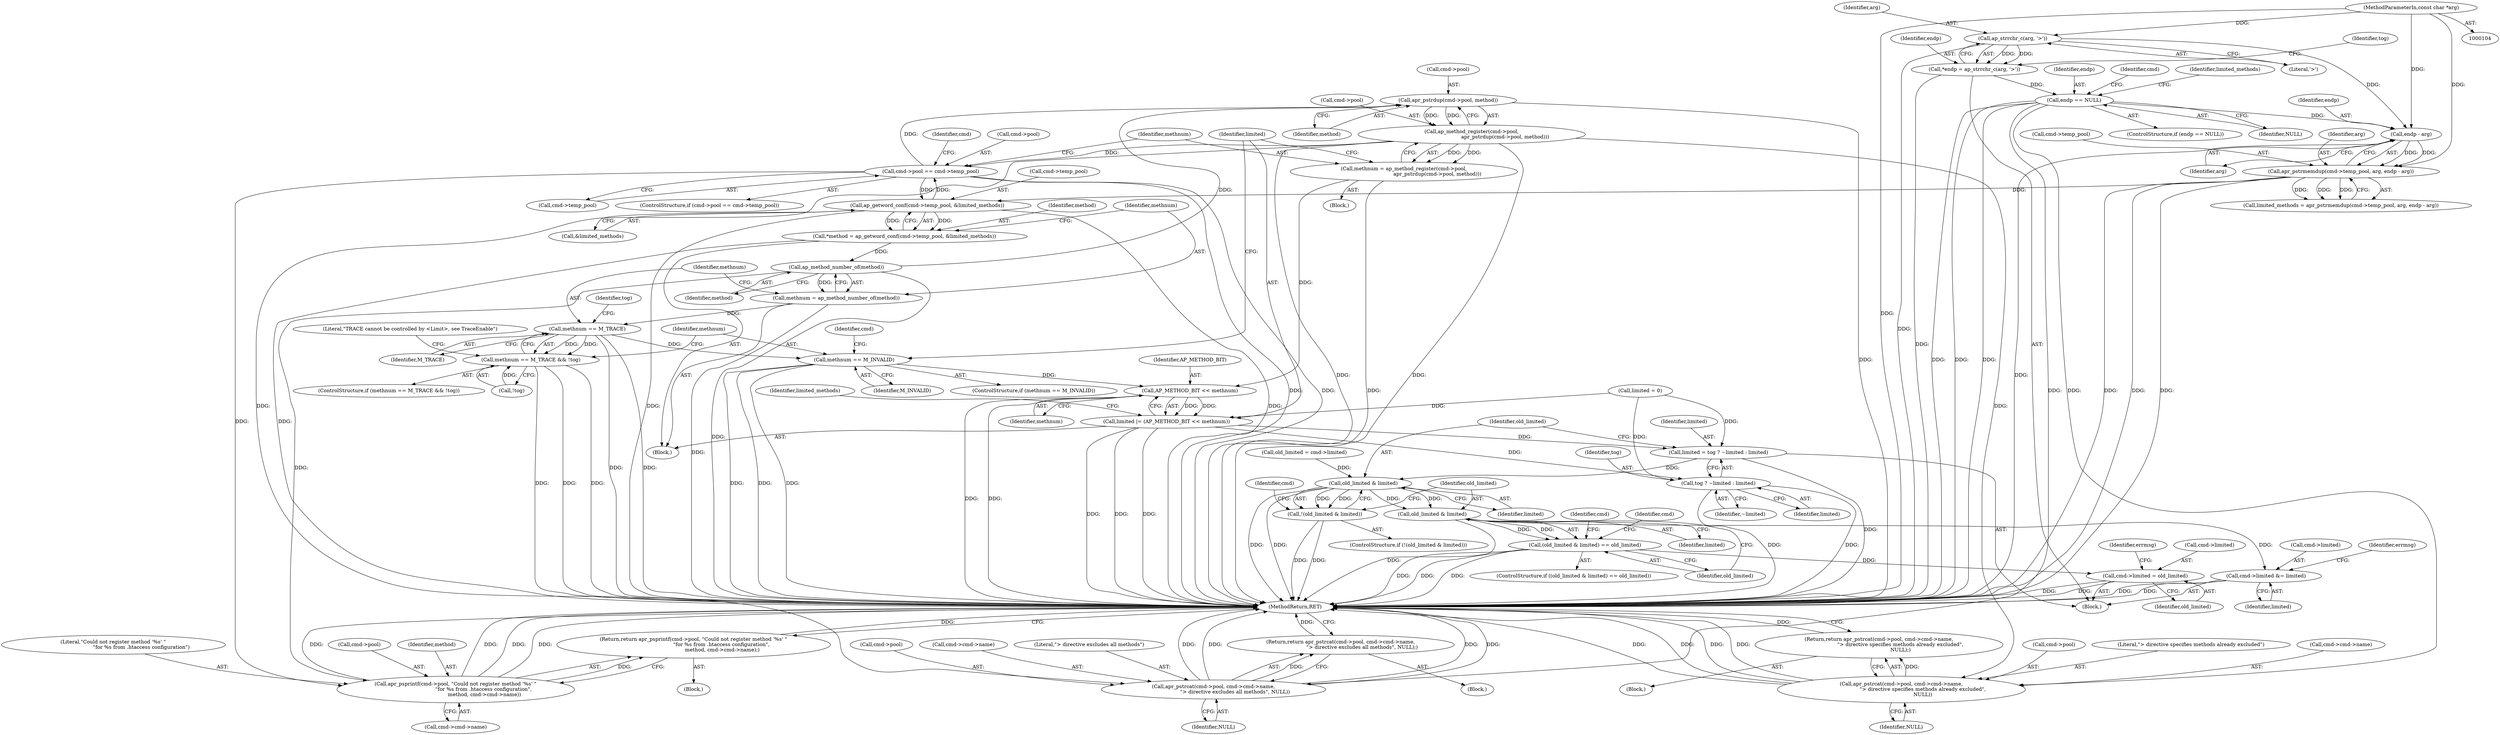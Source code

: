digraph "0_httpd_29afdd2550b3d30a8defece2b95ae81edcf66ac9@API" {
"1000224" [label="(Call,apr_pstrdup(cmd->pool, method))"];
"1000198" [label="(Call,cmd->pool == cmd->temp_pool)"];
"1000220" [label="(Call,ap_method_register(cmd->pool,\n                                          apr_pstrdup(cmd->pool, method)))"];
"1000224" [label="(Call,apr_pstrdup(cmd->pool, method))"];
"1000179" [label="(Call,ap_method_number_of(method))"];
"1000168" [label="(Call,*method = ap_getword_conf(cmd->temp_pool, &limited_methods))"];
"1000170" [label="(Call,ap_getword_conf(cmd->temp_pool, &limited_methods))"];
"1000145" [label="(Call,apr_pstrmemdup(cmd->temp_pool, arg, endp - arg))"];
"1000150" [label="(Call,endp - arg)"];
"1000136" [label="(Call,endp == NULL)"];
"1000110" [label="(Call,*endp = ap_strrchr_c(arg, '>'))"];
"1000112" [label="(Call,ap_strrchr_c(arg, '>'))"];
"1000107" [label="(MethodParameterIn,const char *arg)"];
"1000177" [label="(Call,methnum = ap_method_number_of(method))"];
"1000183" [label="(Call,methnum == M_TRACE)"];
"1000182" [label="(Call,methnum == M_TRACE && !tog)"];
"1000193" [label="(Call,methnum == M_INVALID)"];
"1000231" [label="(Call,AP_METHOD_BIT << methnum)"];
"1000229" [label="(Call,limited |= (AP_METHOD_BIT << methnum))"];
"1000234" [label="(Call,limited = tog ? ~limited : limited)"];
"1000242" [label="(Call,old_limited & limited)"];
"1000241" [label="(Call,!(old_limited & limited))"];
"1000261" [label="(Call,old_limited & limited)"];
"1000260" [label="(Call,(old_limited & limited) == old_limited)"];
"1000295" [label="(Call,cmd->limited = old_limited)"];
"1000278" [label="(Call,cmd->limited &= limited)"];
"1000236" [label="(Call,tog ? ~limited : limited)"];
"1000207" [label="(Call,apr_psprintf(cmd->pool, \"Could not register method '%s' \"\n                                   \"for %s from .htaccess configuration\",\n                                    method, cmd->cmd->name))"];
"1000206" [label="(Return,return apr_psprintf(cmd->pool, \"Could not register method '%s' \"\n                                   \"for %s from .htaccess configuration\",\n                                    method, cmd->cmd->name);)"];
"1000218" [label="(Call,methnum = ap_method_register(cmd->pool,\n                                          apr_pstrdup(cmd->pool, method)))"];
"1000247" [label="(Call,apr_pstrcat(cmd->pool, cmd->cmd->name,\n                           \"> directive excludes all methods\", NULL))"];
"1000246" [label="(Return,return apr_pstrcat(cmd->pool, cmd->cmd->name,\n                           \"> directive excludes all methods\", NULL);)"];
"1000267" [label="(Call,apr_pstrcat(cmd->pool, cmd->cmd->name,\n                           \"> directive specifies methods already excluded\",\n                           NULL))"];
"1000266" [label="(Return,return apr_pstrcat(cmd->pool, cmd->cmd->name,\n                           \"> directive specifies methods already excluded\",\n                           NULL);)"];
"1000232" [label="(Identifier,AP_METHOD_BIT)"];
"1000230" [label="(Identifier,limited)"];
"1000181" [label="(ControlStructure,if (methnum == M_TRACE && !tog))"];
"1000177" [label="(Call,methnum = ap_method_number_of(method))"];
"1000113" [label="(Identifier,arg)"];
"1000135" [label="(ControlStructure,if (endp == NULL))"];
"1000149" [label="(Identifier,arg)"];
"1000268" [label="(Call,cmd->pool)"];
"1000206" [label="(Return,return apr_psprintf(cmd->pool, \"Could not register method '%s' \"\n                                   \"for %s from .htaccess configuration\",\n                                    method, cmd->cmd->name);)"];
"1000264" [label="(Identifier,old_limited)"];
"1000209" [label="(Identifier,cmd)"];
"1000234" [label="(Call,limited = tog ? ~limited : limited)"];
"1000182" [label="(Call,methnum == M_TRACE && !tog)"];
"1000262" [label="(Identifier,old_limited)"];
"1000295" [label="(Call,cmd->limited = old_limited)"];
"1000259" [label="(ControlStructure,if ((old_limited & limited) == old_limited))"];
"1000211" [label="(Literal,\"Could not register method '%s' \"\n                                   \"for %s from .htaccess configuration\")"];
"1000241" [label="(Call,!(old_limited & limited))"];
"1000248" [label="(Call,cmd->pool)"];
"1000221" [label="(Call,cmd->pool)"];
"1000277" [label="(Identifier,NULL)"];
"1000219" [label="(Identifier,methnum)"];
"1000199" [label="(Call,cmd->pool)"];
"1000125" [label="(Call,limited = 0)"];
"1000239" [label="(Identifier,limited)"];
"1000183" [label="(Call,methnum == M_TRACE)"];
"1000238" [label="(Identifier,~limited)"];
"1000184" [label="(Identifier,methnum)"];
"1000144" [label="(Identifier,limited_methods)"];
"1000146" [label="(Call,cmd->temp_pool)"];
"1000178" [label="(Identifier,methnum)"];
"1000110" [label="(Call,*endp = ap_strrchr_c(arg, '>'))"];
"1000245" [label="(Block,)"];
"1000243" [label="(Identifier,old_limited)"];
"1000196" [label="(Block,)"];
"1000233" [label="(Identifier,methnum)"];
"1000187" [label="(Identifier,tog)"];
"1000269" [label="(Identifier,cmd)"];
"1000228" [label="(Identifier,method)"];
"1000225" [label="(Call,cmd->pool)"];
"1000265" [label="(Block,)"];
"1000190" [label="(Literal,\"TRACE cannot be controlled by <Limit>, see TraceEnable\")"];
"1000251" [label="(Call,cmd->cmd->name)"];
"1000302" [label="(MethodReturn,RET)"];
"1000166" [label="(Block,)"];
"1000129" [label="(Call,old_limited = cmd->limited)"];
"1000174" [label="(Call,&limited_methods)"];
"1000235" [label="(Identifier,limited)"];
"1000240" [label="(ControlStructure,if (!(old_limited & limited)))"];
"1000170" [label="(Call,ap_getword_conf(cmd->temp_pool, &limited_methods))"];
"1000242" [label="(Call,old_limited & limited)"];
"1000168" [label="(Call,*method = ap_getword_conf(cmd->temp_pool, &limited_methods))"];
"1000107" [label="(MethodParameterIn,const char *arg)"];
"1000180" [label="(Identifier,method)"];
"1000236" [label="(Call,tog ? ~limited : limited)"];
"1000208" [label="(Call,cmd->pool)"];
"1000185" [label="(Identifier,M_TRACE)"];
"1000218" [label="(Call,methnum = ap_method_register(cmd->pool,\n                                          apr_pstrdup(cmd->pool, method)))"];
"1000267" [label="(Call,apr_pstrcat(cmd->pool, cmd->cmd->name,\n                           \"> directive specifies methods already excluded\",\n                           NULL))"];
"1000112" [label="(Call,ap_strrchr_c(arg, '>'))"];
"1000193" [label="(Call,methnum == M_INVALID)"];
"1000136" [label="(Call,endp == NULL)"];
"1000263" [label="(Identifier,limited)"];
"1000279" [label="(Call,cmd->limited)"];
"1000118" [label="(Identifier,tog)"];
"1000213" [label="(Call,cmd->cmd->name)"];
"1000111" [label="(Identifier,endp)"];
"1000145" [label="(Call,apr_pstrmemdup(cmd->temp_pool, arg, endp - arg))"];
"1000137" [label="(Identifier,endp)"];
"1000200" [label="(Identifier,cmd)"];
"1000261" [label="(Call,old_limited & limited)"];
"1000212" [label="(Identifier,method)"];
"1000276" [label="(Literal,\"> directive specifies methods already excluded\")"];
"1000152" [label="(Identifier,arg)"];
"1000301" [label="(Identifier,errmsg)"];
"1000220" [label="(Call,ap_method_register(cmd->pool,\n                                          apr_pstrdup(cmd->pool, method)))"];
"1000164" [label="(Identifier,limited_methods)"];
"1000299" [label="(Identifier,old_limited)"];
"1000195" [label="(Identifier,M_INVALID)"];
"1000205" [label="(Block,)"];
"1000247" [label="(Call,apr_pstrcat(cmd->pool, cmd->cmd->name,\n                           \"> directive excludes all methods\", NULL))"];
"1000192" [label="(ControlStructure,if (methnum == M_INVALID))"];
"1000296" [label="(Call,cmd->limited)"];
"1000179" [label="(Call,ap_method_number_of(method))"];
"1000271" [label="(Call,cmd->cmd->name)"];
"1000169" [label="(Identifier,method)"];
"1000194" [label="(Identifier,methnum)"];
"1000207" [label="(Call,apr_psprintf(cmd->pool, \"Could not register method '%s' \"\n                                   \"for %s from .htaccess configuration\",\n                                    method, cmd->cmd->name))"];
"1000278" [label="(Call,cmd->limited &= limited)"];
"1000280" [label="(Identifier,cmd)"];
"1000260" [label="(Call,(old_limited & limited) == old_limited)"];
"1000224" [label="(Call,apr_pstrdup(cmd->pool, method))"];
"1000186" [label="(Call,!tog)"];
"1000138" [label="(Identifier,NULL)"];
"1000114" [label="(Literal,'>')"];
"1000256" [label="(Literal,\"> directive excludes all methods\")"];
"1000171" [label="(Call,cmd->temp_pool)"];
"1000237" [label="(Identifier,tog)"];
"1000202" [label="(Call,cmd->temp_pool)"];
"1000246" [label="(Return,return apr_pstrcat(cmd->pool, cmd->cmd->name,\n                           \"> directive excludes all methods\", NULL);)"];
"1000198" [label="(Call,cmd->pool == cmd->temp_pool)"];
"1000244" [label="(Identifier,limited)"];
"1000257" [label="(Identifier,NULL)"];
"1000197" [label="(ControlStructure,if (cmd->pool == cmd->temp_pool))"];
"1000284" [label="(Identifier,errmsg)"];
"1000231" [label="(Call,AP_METHOD_BIT << methnum)"];
"1000151" [label="(Identifier,endp)"];
"1000266" [label="(Return,return apr_pstrcat(cmd->pool, cmd->cmd->name,\n                           \"> directive specifies methods already excluded\",\n                           NULL);)"];
"1000142" [label="(Identifier,cmd)"];
"1000143" [label="(Call,limited_methods = apr_pstrmemdup(cmd->temp_pool, arg, endp - arg))"];
"1000229" [label="(Call,limited |= (AP_METHOD_BIT << methnum))"];
"1000249" [label="(Identifier,cmd)"];
"1000108" [label="(Block,)"];
"1000150" [label="(Call,endp - arg)"];
"1000282" [label="(Identifier,limited)"];
"1000224" -> "1000220"  [label="AST: "];
"1000224" -> "1000228"  [label="CFG: "];
"1000225" -> "1000224"  [label="AST: "];
"1000228" -> "1000224"  [label="AST: "];
"1000220" -> "1000224"  [label="CFG: "];
"1000224" -> "1000302"  [label="DDG: "];
"1000224" -> "1000220"  [label="DDG: "];
"1000224" -> "1000220"  [label="DDG: "];
"1000198" -> "1000224"  [label="DDG: "];
"1000179" -> "1000224"  [label="DDG: "];
"1000198" -> "1000197"  [label="AST: "];
"1000198" -> "1000202"  [label="CFG: "];
"1000199" -> "1000198"  [label="AST: "];
"1000202" -> "1000198"  [label="AST: "];
"1000209" -> "1000198"  [label="CFG: "];
"1000219" -> "1000198"  [label="CFG: "];
"1000198" -> "1000302"  [label="DDG: "];
"1000198" -> "1000302"  [label="DDG: "];
"1000198" -> "1000170"  [label="DDG: "];
"1000220" -> "1000198"  [label="DDG: "];
"1000170" -> "1000198"  [label="DDG: "];
"1000198" -> "1000207"  [label="DDG: "];
"1000220" -> "1000218"  [label="AST: "];
"1000221" -> "1000220"  [label="AST: "];
"1000218" -> "1000220"  [label="CFG: "];
"1000220" -> "1000302"  [label="DDG: "];
"1000220" -> "1000302"  [label="DDG: "];
"1000220" -> "1000218"  [label="DDG: "];
"1000220" -> "1000218"  [label="DDG: "];
"1000220" -> "1000247"  [label="DDG: "];
"1000220" -> "1000267"  [label="DDG: "];
"1000179" -> "1000177"  [label="AST: "];
"1000179" -> "1000180"  [label="CFG: "];
"1000180" -> "1000179"  [label="AST: "];
"1000177" -> "1000179"  [label="CFG: "];
"1000179" -> "1000302"  [label="DDG: "];
"1000179" -> "1000177"  [label="DDG: "];
"1000168" -> "1000179"  [label="DDG: "];
"1000179" -> "1000207"  [label="DDG: "];
"1000168" -> "1000166"  [label="AST: "];
"1000168" -> "1000170"  [label="CFG: "];
"1000169" -> "1000168"  [label="AST: "];
"1000170" -> "1000168"  [label="AST: "];
"1000178" -> "1000168"  [label="CFG: "];
"1000168" -> "1000302"  [label="DDG: "];
"1000170" -> "1000168"  [label="DDG: "];
"1000170" -> "1000168"  [label="DDG: "];
"1000170" -> "1000174"  [label="CFG: "];
"1000171" -> "1000170"  [label="AST: "];
"1000174" -> "1000170"  [label="AST: "];
"1000170" -> "1000302"  [label="DDG: "];
"1000170" -> "1000302"  [label="DDG: "];
"1000145" -> "1000170"  [label="DDG: "];
"1000145" -> "1000143"  [label="AST: "];
"1000145" -> "1000150"  [label="CFG: "];
"1000146" -> "1000145"  [label="AST: "];
"1000149" -> "1000145"  [label="AST: "];
"1000150" -> "1000145"  [label="AST: "];
"1000143" -> "1000145"  [label="CFG: "];
"1000145" -> "1000302"  [label="DDG: "];
"1000145" -> "1000302"  [label="DDG: "];
"1000145" -> "1000302"  [label="DDG: "];
"1000145" -> "1000143"  [label="DDG: "];
"1000145" -> "1000143"  [label="DDG: "];
"1000145" -> "1000143"  [label="DDG: "];
"1000150" -> "1000145"  [label="DDG: "];
"1000150" -> "1000145"  [label="DDG: "];
"1000107" -> "1000145"  [label="DDG: "];
"1000150" -> "1000152"  [label="CFG: "];
"1000151" -> "1000150"  [label="AST: "];
"1000152" -> "1000150"  [label="AST: "];
"1000150" -> "1000302"  [label="DDG: "];
"1000136" -> "1000150"  [label="DDG: "];
"1000112" -> "1000150"  [label="DDG: "];
"1000107" -> "1000150"  [label="DDG: "];
"1000136" -> "1000135"  [label="AST: "];
"1000136" -> "1000138"  [label="CFG: "];
"1000137" -> "1000136"  [label="AST: "];
"1000138" -> "1000136"  [label="AST: "];
"1000142" -> "1000136"  [label="CFG: "];
"1000144" -> "1000136"  [label="CFG: "];
"1000136" -> "1000302"  [label="DDG: "];
"1000136" -> "1000302"  [label="DDG: "];
"1000136" -> "1000302"  [label="DDG: "];
"1000110" -> "1000136"  [label="DDG: "];
"1000136" -> "1000247"  [label="DDG: "];
"1000136" -> "1000267"  [label="DDG: "];
"1000110" -> "1000108"  [label="AST: "];
"1000110" -> "1000112"  [label="CFG: "];
"1000111" -> "1000110"  [label="AST: "];
"1000112" -> "1000110"  [label="AST: "];
"1000118" -> "1000110"  [label="CFG: "];
"1000110" -> "1000302"  [label="DDG: "];
"1000112" -> "1000110"  [label="DDG: "];
"1000112" -> "1000110"  [label="DDG: "];
"1000112" -> "1000114"  [label="CFG: "];
"1000113" -> "1000112"  [label="AST: "];
"1000114" -> "1000112"  [label="AST: "];
"1000112" -> "1000302"  [label="DDG: "];
"1000107" -> "1000112"  [label="DDG: "];
"1000107" -> "1000104"  [label="AST: "];
"1000107" -> "1000302"  [label="DDG: "];
"1000177" -> "1000166"  [label="AST: "];
"1000178" -> "1000177"  [label="AST: "];
"1000184" -> "1000177"  [label="CFG: "];
"1000177" -> "1000302"  [label="DDG: "];
"1000177" -> "1000183"  [label="DDG: "];
"1000183" -> "1000182"  [label="AST: "];
"1000183" -> "1000185"  [label="CFG: "];
"1000184" -> "1000183"  [label="AST: "];
"1000185" -> "1000183"  [label="AST: "];
"1000187" -> "1000183"  [label="CFG: "];
"1000182" -> "1000183"  [label="CFG: "];
"1000183" -> "1000302"  [label="DDG: "];
"1000183" -> "1000302"  [label="DDG: "];
"1000183" -> "1000182"  [label="DDG: "];
"1000183" -> "1000182"  [label="DDG: "];
"1000183" -> "1000193"  [label="DDG: "];
"1000182" -> "1000181"  [label="AST: "];
"1000182" -> "1000186"  [label="CFG: "];
"1000186" -> "1000182"  [label="AST: "];
"1000190" -> "1000182"  [label="CFG: "];
"1000194" -> "1000182"  [label="CFG: "];
"1000182" -> "1000302"  [label="DDG: "];
"1000182" -> "1000302"  [label="DDG: "];
"1000182" -> "1000302"  [label="DDG: "];
"1000186" -> "1000182"  [label="DDG: "];
"1000193" -> "1000192"  [label="AST: "];
"1000193" -> "1000195"  [label="CFG: "];
"1000194" -> "1000193"  [label="AST: "];
"1000195" -> "1000193"  [label="AST: "];
"1000200" -> "1000193"  [label="CFG: "];
"1000230" -> "1000193"  [label="CFG: "];
"1000193" -> "1000302"  [label="DDG: "];
"1000193" -> "1000302"  [label="DDG: "];
"1000193" -> "1000302"  [label="DDG: "];
"1000193" -> "1000231"  [label="DDG: "];
"1000231" -> "1000229"  [label="AST: "];
"1000231" -> "1000233"  [label="CFG: "];
"1000232" -> "1000231"  [label="AST: "];
"1000233" -> "1000231"  [label="AST: "];
"1000229" -> "1000231"  [label="CFG: "];
"1000231" -> "1000302"  [label="DDG: "];
"1000231" -> "1000302"  [label="DDG: "];
"1000231" -> "1000229"  [label="DDG: "];
"1000231" -> "1000229"  [label="DDG: "];
"1000218" -> "1000231"  [label="DDG: "];
"1000229" -> "1000166"  [label="AST: "];
"1000230" -> "1000229"  [label="AST: "];
"1000164" -> "1000229"  [label="CFG: "];
"1000229" -> "1000302"  [label="DDG: "];
"1000229" -> "1000302"  [label="DDG: "];
"1000229" -> "1000302"  [label="DDG: "];
"1000125" -> "1000229"  [label="DDG: "];
"1000229" -> "1000234"  [label="DDG: "];
"1000229" -> "1000236"  [label="DDG: "];
"1000234" -> "1000108"  [label="AST: "];
"1000234" -> "1000236"  [label="CFG: "];
"1000235" -> "1000234"  [label="AST: "];
"1000236" -> "1000234"  [label="AST: "];
"1000243" -> "1000234"  [label="CFG: "];
"1000234" -> "1000302"  [label="DDG: "];
"1000125" -> "1000234"  [label="DDG: "];
"1000234" -> "1000242"  [label="DDG: "];
"1000242" -> "1000241"  [label="AST: "];
"1000242" -> "1000244"  [label="CFG: "];
"1000243" -> "1000242"  [label="AST: "];
"1000244" -> "1000242"  [label="AST: "];
"1000241" -> "1000242"  [label="CFG: "];
"1000242" -> "1000302"  [label="DDG: "];
"1000242" -> "1000302"  [label="DDG: "];
"1000242" -> "1000241"  [label="DDG: "];
"1000242" -> "1000241"  [label="DDG: "];
"1000129" -> "1000242"  [label="DDG: "];
"1000242" -> "1000261"  [label="DDG: "];
"1000242" -> "1000261"  [label="DDG: "];
"1000241" -> "1000240"  [label="AST: "];
"1000249" -> "1000241"  [label="CFG: "];
"1000262" -> "1000241"  [label="CFG: "];
"1000241" -> "1000302"  [label="DDG: "];
"1000241" -> "1000302"  [label="DDG: "];
"1000261" -> "1000260"  [label="AST: "];
"1000261" -> "1000263"  [label="CFG: "];
"1000262" -> "1000261"  [label="AST: "];
"1000263" -> "1000261"  [label="AST: "];
"1000264" -> "1000261"  [label="CFG: "];
"1000261" -> "1000302"  [label="DDG: "];
"1000261" -> "1000260"  [label="DDG: "];
"1000261" -> "1000260"  [label="DDG: "];
"1000261" -> "1000278"  [label="DDG: "];
"1000260" -> "1000259"  [label="AST: "];
"1000260" -> "1000264"  [label="CFG: "];
"1000264" -> "1000260"  [label="AST: "];
"1000269" -> "1000260"  [label="CFG: "];
"1000280" -> "1000260"  [label="CFG: "];
"1000260" -> "1000302"  [label="DDG: "];
"1000260" -> "1000302"  [label="DDG: "];
"1000260" -> "1000302"  [label="DDG: "];
"1000260" -> "1000295"  [label="DDG: "];
"1000295" -> "1000108"  [label="AST: "];
"1000295" -> "1000299"  [label="CFG: "];
"1000296" -> "1000295"  [label="AST: "];
"1000299" -> "1000295"  [label="AST: "];
"1000301" -> "1000295"  [label="CFG: "];
"1000295" -> "1000302"  [label="DDG: "];
"1000295" -> "1000302"  [label="DDG: "];
"1000278" -> "1000108"  [label="AST: "];
"1000278" -> "1000282"  [label="CFG: "];
"1000279" -> "1000278"  [label="AST: "];
"1000282" -> "1000278"  [label="AST: "];
"1000284" -> "1000278"  [label="CFG: "];
"1000278" -> "1000302"  [label="DDG: "];
"1000278" -> "1000302"  [label="DDG: "];
"1000236" -> "1000238"  [label="CFG: "];
"1000236" -> "1000239"  [label="CFG: "];
"1000237" -> "1000236"  [label="AST: "];
"1000238" -> "1000236"  [label="AST: "];
"1000239" -> "1000236"  [label="AST: "];
"1000236" -> "1000302"  [label="DDG: "];
"1000236" -> "1000302"  [label="DDG: "];
"1000125" -> "1000236"  [label="DDG: "];
"1000207" -> "1000206"  [label="AST: "];
"1000207" -> "1000213"  [label="CFG: "];
"1000208" -> "1000207"  [label="AST: "];
"1000211" -> "1000207"  [label="AST: "];
"1000212" -> "1000207"  [label="AST: "];
"1000213" -> "1000207"  [label="AST: "];
"1000206" -> "1000207"  [label="CFG: "];
"1000207" -> "1000302"  [label="DDG: "];
"1000207" -> "1000302"  [label="DDG: "];
"1000207" -> "1000302"  [label="DDG: "];
"1000207" -> "1000302"  [label="DDG: "];
"1000207" -> "1000206"  [label="DDG: "];
"1000206" -> "1000205"  [label="AST: "];
"1000302" -> "1000206"  [label="CFG: "];
"1000206" -> "1000302"  [label="DDG: "];
"1000218" -> "1000196"  [label="AST: "];
"1000219" -> "1000218"  [label="AST: "];
"1000230" -> "1000218"  [label="CFG: "];
"1000218" -> "1000302"  [label="DDG: "];
"1000247" -> "1000246"  [label="AST: "];
"1000247" -> "1000257"  [label="CFG: "];
"1000248" -> "1000247"  [label="AST: "];
"1000251" -> "1000247"  [label="AST: "];
"1000256" -> "1000247"  [label="AST: "];
"1000257" -> "1000247"  [label="AST: "];
"1000246" -> "1000247"  [label="CFG: "];
"1000247" -> "1000302"  [label="DDG: "];
"1000247" -> "1000302"  [label="DDG: "];
"1000247" -> "1000302"  [label="DDG: "];
"1000247" -> "1000302"  [label="DDG: "];
"1000247" -> "1000246"  [label="DDG: "];
"1000246" -> "1000245"  [label="AST: "];
"1000302" -> "1000246"  [label="CFG: "];
"1000246" -> "1000302"  [label="DDG: "];
"1000267" -> "1000266"  [label="AST: "];
"1000267" -> "1000277"  [label="CFG: "];
"1000268" -> "1000267"  [label="AST: "];
"1000271" -> "1000267"  [label="AST: "];
"1000276" -> "1000267"  [label="AST: "];
"1000277" -> "1000267"  [label="AST: "];
"1000266" -> "1000267"  [label="CFG: "];
"1000267" -> "1000302"  [label="DDG: "];
"1000267" -> "1000302"  [label="DDG: "];
"1000267" -> "1000302"  [label="DDG: "];
"1000267" -> "1000302"  [label="DDG: "];
"1000267" -> "1000266"  [label="DDG: "];
"1000266" -> "1000265"  [label="AST: "];
"1000302" -> "1000266"  [label="CFG: "];
"1000266" -> "1000302"  [label="DDG: "];
}
